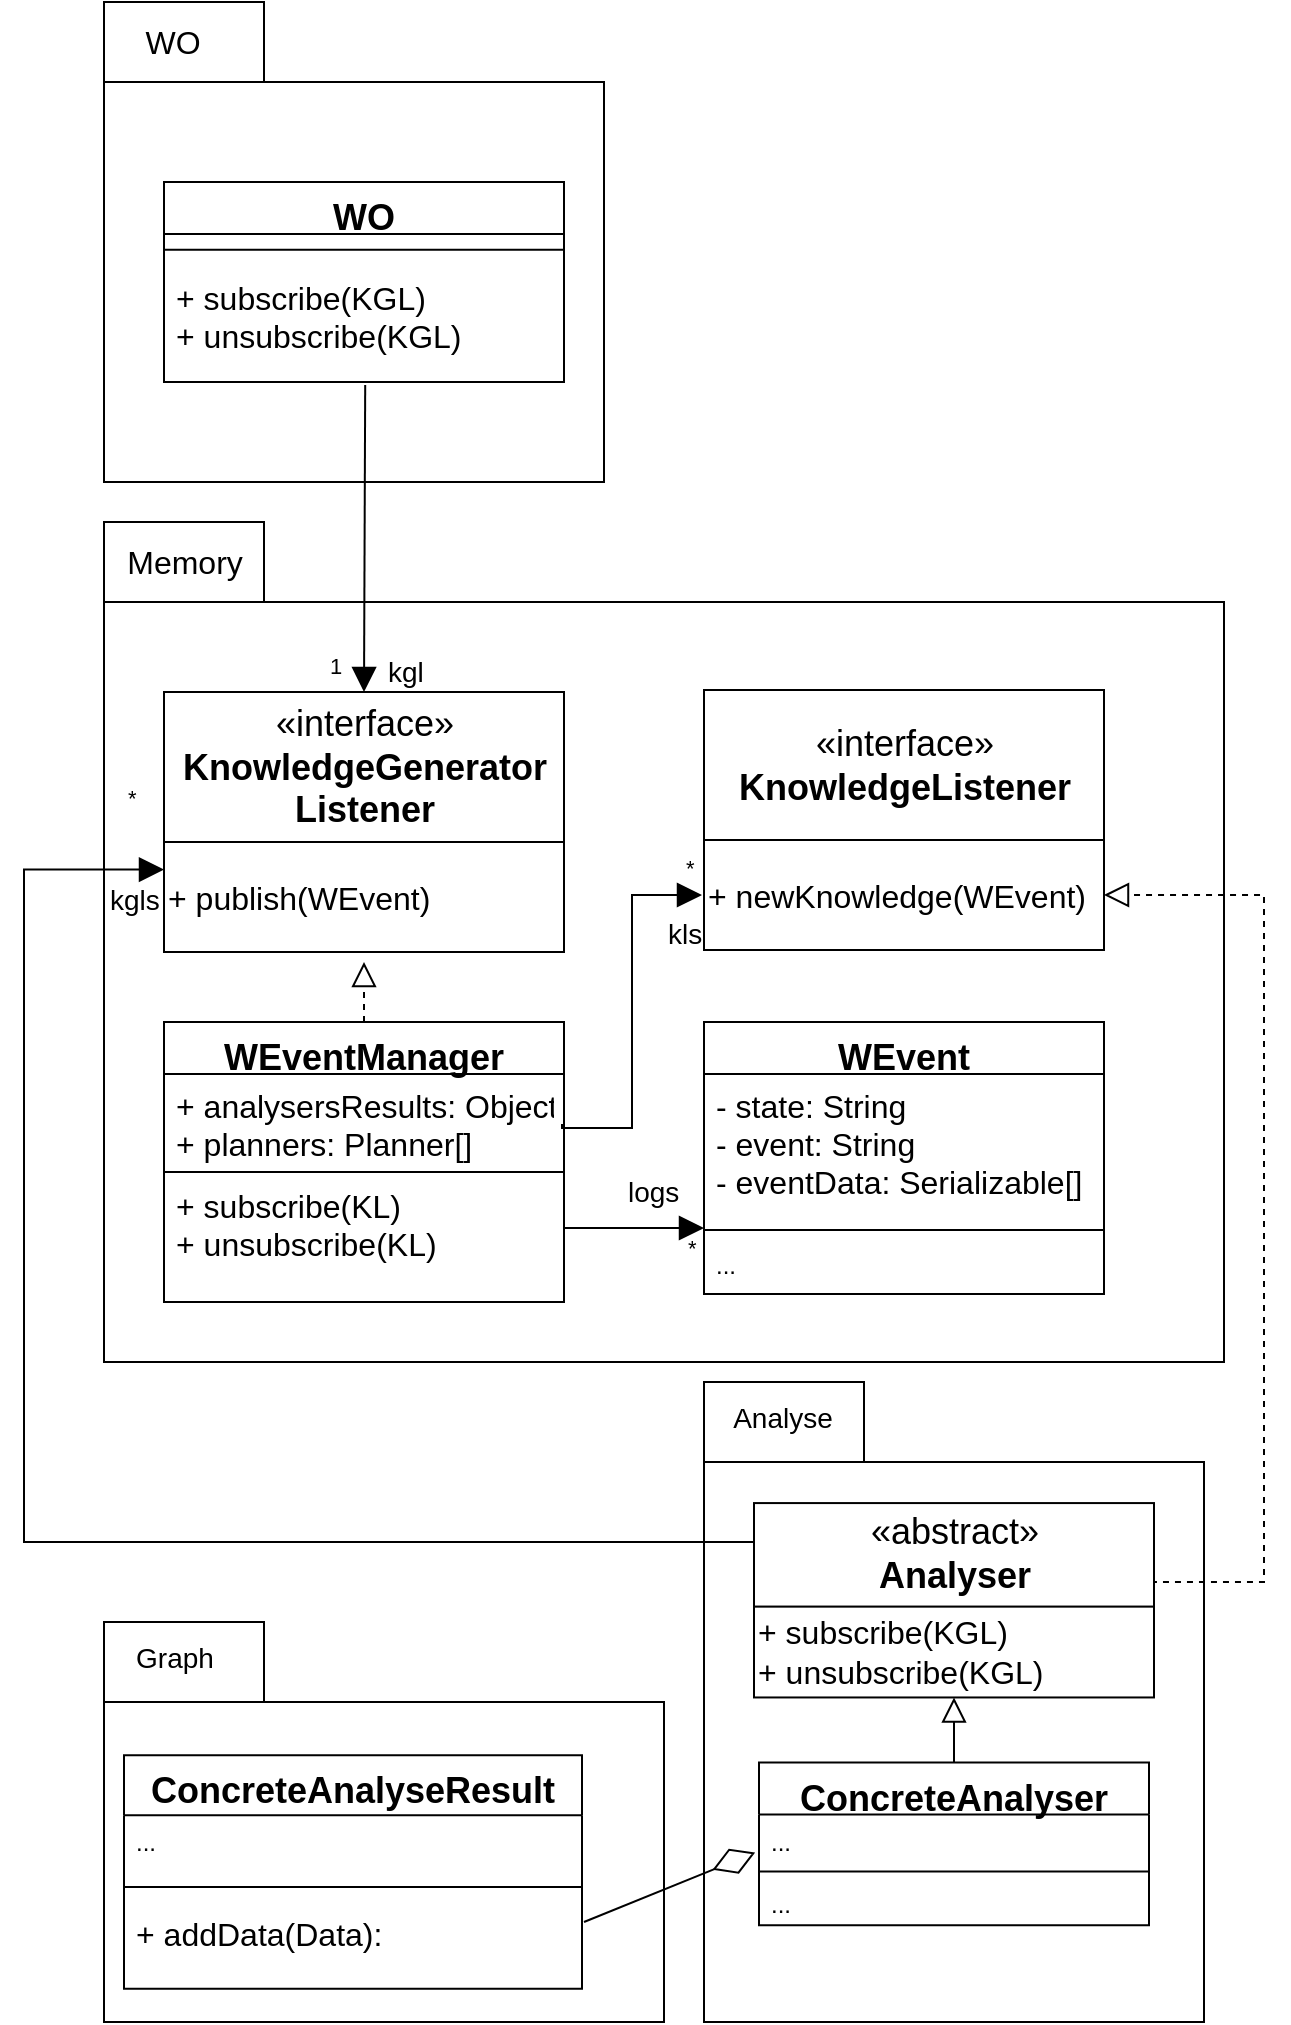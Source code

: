 <mxfile version="18.0.0" type="device"><diagram id="Yqugyijq5YlDbSkAFISn" name="Page-1"><mxGraphModel dx="1251" dy="631" grid="1" gridSize="10" guides="1" tooltips="1" connect="1" arrows="1" fold="1" page="1" pageScale="1" pageWidth="827" pageHeight="1169" math="0" shadow="0"><root><mxCell id="0"/><mxCell id="1" parent="0"/><mxCell id="Z8oiKw5DuyH3XKK-OH6--63" value="" style="group" parent="1" vertex="1" connectable="0"><mxGeometry x="400" y="840" width="280" height="200" as="geometry"/></mxCell><mxCell id="_vWEcEJ-Xst0FUTf1AmV-3" value="" style="group" parent="Z8oiKw5DuyH3XKK-OH6--63" vertex="1" connectable="0"><mxGeometry width="280" height="200" as="geometry"/></mxCell><mxCell id="Z8oiKw5DuyH3XKK-OH6--50" value="" style="shape=folder;fontStyle=1;spacingTop=10;tabWidth=80;tabHeight=40;tabPosition=left;html=1;" parent="_vWEcEJ-Xst0FUTf1AmV-3" vertex="1"><mxGeometry width="280" height="200" as="geometry"/></mxCell><mxCell id="Z8oiKw5DuyH3XKK-OH6--54" value="&lt;font style=&quot;font-size: 14px&quot;&gt;Graph&lt;/font&gt;" style="text;html=1;align=center;verticalAlign=middle;resizable=0;points=[];autosize=1;strokeColor=none;" parent="_vWEcEJ-Xst0FUTf1AmV-3" vertex="1"><mxGeometry x="10" y="8.333" width="50" height="20" as="geometry"/></mxCell><mxCell id="Z8oiKw5DuyH3XKK-OH6--46" value="ConcreteAnalyseResult" style="swimlane;fontStyle=1;align=center;verticalAlign=top;childLayout=stackLayout;horizontal=1;startSize=30;horizontalStack=0;resizeParent=1;resizeParentMax=0;resizeLast=0;collapsible=1;marginBottom=0;fontSize=18;" parent="_vWEcEJ-Xst0FUTf1AmV-3" vertex="1"><mxGeometry x="10" y="66.667" width="229" height="116.667" as="geometry"/></mxCell><mxCell id="Z8oiKw5DuyH3XKK-OH6--47" value="..." style="text;strokeColor=none;fillColor=none;align=left;verticalAlign=top;spacingLeft=4;spacingRight=4;overflow=hidden;rotatable=0;points=[[0,0.5],[1,0.5]];portConstraint=eastwest;" parent="Z8oiKw5DuyH3XKK-OH6--46" vertex="1"><mxGeometry y="30" width="229" height="28.333" as="geometry"/></mxCell><mxCell id="Z8oiKw5DuyH3XKK-OH6--48" value="" style="line;strokeWidth=1;fillColor=none;align=left;verticalAlign=middle;spacingTop=-1;spacingLeft=3;spacingRight=3;rotatable=0;labelPosition=right;points=[];portConstraint=eastwest;" parent="Z8oiKw5DuyH3XKK-OH6--46" vertex="1"><mxGeometry y="58.333" width="229" height="15" as="geometry"/></mxCell><mxCell id="Z8oiKw5DuyH3XKK-OH6--49" value="+ addData(Data):" style="text;strokeColor=none;fillColor=none;align=left;verticalAlign=top;spacingLeft=4;spacingRight=4;overflow=hidden;rotatable=0;points=[[0,0.5],[1,0.5]];portConstraint=eastwest;fontSize=16;" parent="Z8oiKw5DuyH3XKK-OH6--46" vertex="1"><mxGeometry y="73.333" width="229" height="43.333" as="geometry"/></mxCell><mxCell id="Z8oiKw5DuyH3XKK-OH6--61" value="" style="group" parent="1" vertex="1" connectable="0"><mxGeometry x="400" y="290" width="560" height="420" as="geometry"/></mxCell><mxCell id="Z8oiKw5DuyH3XKK-OH6--8" value="" style="shape=folder;fontStyle=1;spacingTop=10;tabWidth=80;tabHeight=40;tabPosition=left;html=1;" parent="Z8oiKw5DuyH3XKK-OH6--61" vertex="1"><mxGeometry width="560" height="420" as="geometry"/></mxCell><mxCell id="Z8oiKw5DuyH3XKK-OH6--9" value="&lt;font style=&quot;font-size: 16px;&quot;&gt;Memory&lt;/font&gt;" style="text;html=1;align=center;verticalAlign=middle;resizable=0;points=[];autosize=1;strokeColor=none;" parent="Z8oiKw5DuyH3XKK-OH6--61" vertex="1"><mxGeometry x="5" y="10" width="70" height="20" as="geometry"/></mxCell><mxCell id="Z8oiKw5DuyH3XKK-OH6--19" value="" style="line;strokeWidth=1;fillColor=none;align=left;verticalAlign=middle;spacingTop=-1;spacingLeft=3;spacingRight=3;rotatable=0;labelPosition=right;points=[];portConstraint=eastwest;" parent="Z8oiKw5DuyH3XKK-OH6--61" vertex="1"><mxGeometry x="30" y="320" width="200" height="10" as="geometry"/></mxCell><mxCell id="Z8oiKw5DuyH3XKK-OH6--17" value="WEventManager" style="swimlane;fontStyle=1;align=center;verticalAlign=top;childLayout=stackLayout;horizontal=1;startSize=26;horizontalStack=0;resizeParent=1;resizeParentMax=0;resizeLast=0;collapsible=1;marginBottom=0;fontSize=18;" parent="1" vertex="1"><mxGeometry x="430" y="540" width="200" height="140" as="geometry"/></mxCell><mxCell id="Z8oiKw5DuyH3XKK-OH6--18" value="+ analysersResults: Object []&#10;+ planners: Planner[]" style="text;strokeColor=none;fillColor=none;align=left;verticalAlign=top;spacingLeft=4;spacingRight=4;overflow=hidden;rotatable=0;points=[[0,0.5],[1,0.5]];portConstraint=eastwest;fontSize=16;" parent="Z8oiKw5DuyH3XKK-OH6--17" vertex="1"><mxGeometry y="26" width="200" height="50" as="geometry"/></mxCell><mxCell id="Z8oiKw5DuyH3XKK-OH6--20" value="+ subscribe(KL)&#10;+ unsubscribe(KL)&#10;" style="text;strokeColor=none;fillColor=none;align=left;verticalAlign=top;spacingLeft=4;spacingRight=4;overflow=hidden;rotatable=0;points=[[0,0.5],[1,0.5]];portConstraint=eastwest;fontSize=16;" parent="Z8oiKw5DuyH3XKK-OH6--17" vertex="1"><mxGeometry y="76" width="200" height="64" as="geometry"/></mxCell><mxCell id="Z8oiKw5DuyH3XKK-OH6--23" value="" style="group" parent="1" vertex="1" connectable="0"><mxGeometry x="430" y="375" width="200" height="130" as="geometry"/></mxCell><mxCell id="Z8oiKw5DuyH3XKK-OH6--21" value="&lt;font style=&quot;font-size: 18px;&quot;&gt;«interface»&lt;br&gt;&lt;span style=&quot;font-weight: 700&quot;&gt;KnowledgeGenerator&lt;br&gt;Listener&lt;/span&gt;&lt;/font&gt;" style="html=1;" parent="Z8oiKw5DuyH3XKK-OH6--23" vertex="1"><mxGeometry width="200" height="75" as="geometry"/></mxCell><mxCell id="Z8oiKw5DuyH3XKK-OH6--22" value="&lt;font style=&quot;font-size: 16px;&quot;&gt;+ publish(WEvent)&lt;/font&gt;" style="html=1;align=left;" parent="Z8oiKw5DuyH3XKK-OH6--23" vertex="1"><mxGeometry y="75" width="200" height="55" as="geometry"/></mxCell><mxCell id="Z8oiKw5DuyH3XKK-OH6--24" value="WEvent" style="swimlane;fontStyle=1;align=center;verticalAlign=top;childLayout=stackLayout;horizontal=1;startSize=26;horizontalStack=0;resizeParent=1;resizeParentMax=0;resizeLast=0;collapsible=1;marginBottom=0;fontSize=18;" parent="1" vertex="1"><mxGeometry x="700" y="540" width="200" height="136" as="geometry"/></mxCell><mxCell id="Z8oiKw5DuyH3XKK-OH6--25" value="- state: String&#10;- event: String&#10;- eventData: Serializable[]" style="text;strokeColor=none;fillColor=none;align=left;verticalAlign=top;spacingLeft=4;spacingRight=4;overflow=hidden;rotatable=0;points=[[0,0.5],[1,0.5]];portConstraint=eastwest;fontSize=16;" parent="Z8oiKw5DuyH3XKK-OH6--24" vertex="1"><mxGeometry y="26" width="200" height="74" as="geometry"/></mxCell><mxCell id="Z8oiKw5DuyH3XKK-OH6--26" value="" style="line;strokeWidth=1;fillColor=none;align=left;verticalAlign=middle;spacingTop=-1;spacingLeft=3;spacingRight=3;rotatable=0;labelPosition=right;points=[];portConstraint=eastwest;" parent="Z8oiKw5DuyH3XKK-OH6--24" vertex="1"><mxGeometry y="100" width="200" height="8" as="geometry"/></mxCell><mxCell id="Z8oiKw5DuyH3XKK-OH6--27" value="..." style="text;strokeColor=none;fillColor=none;align=left;verticalAlign=top;spacingLeft=4;spacingRight=4;overflow=hidden;rotatable=0;points=[[0,0.5],[1,0.5]];portConstraint=eastwest;" parent="Z8oiKw5DuyH3XKK-OH6--24" vertex="1"><mxGeometry y="108" width="200" height="28" as="geometry"/></mxCell><mxCell id="Z8oiKw5DuyH3XKK-OH6--29" value="" style="group" parent="1" vertex="1" connectable="0"><mxGeometry x="700" y="374" width="200" height="130" as="geometry"/></mxCell><mxCell id="Z8oiKw5DuyH3XKK-OH6--30" value="&lt;font style=&quot;font-size: 18px;&quot;&gt;«interface»&lt;br&gt;&lt;span style=&quot;font-weight: 700&quot;&gt;KnowledgeListener&lt;/span&gt;&lt;/font&gt;" style="html=1;" parent="Z8oiKw5DuyH3XKK-OH6--29" vertex="1"><mxGeometry width="200" height="75" as="geometry"/></mxCell><mxCell id="Z8oiKw5DuyH3XKK-OH6--31" value="&lt;font style=&quot;font-size: 16px;&quot;&gt;+ newKnowledge(WEvent)&lt;/font&gt;" style="html=1;align=left;" parent="Z8oiKw5DuyH3XKK-OH6--29" vertex="1"><mxGeometry y="75" width="200" height="55" as="geometry"/></mxCell><mxCell id="Z8oiKw5DuyH3XKK-OH6--62" value="" style="group" parent="1" vertex="1" connectable="0"><mxGeometry x="700" y="720" width="250" height="320" as="geometry"/></mxCell><mxCell id="Z8oiKw5DuyH3XKK-OH6--38" value="" style="shape=folder;fontStyle=1;spacingTop=10;tabWidth=80;tabHeight=40;tabPosition=left;html=1;" parent="Z8oiKw5DuyH3XKK-OH6--62" vertex="1"><mxGeometry width="250" height="320" as="geometry"/></mxCell><mxCell id="Z8oiKw5DuyH3XKK-OH6--39" value="&lt;font style=&quot;font-size: 14px&quot;&gt;Analyse&lt;/font&gt;" style="text;html=1;align=center;verticalAlign=middle;resizable=0;points=[];autosize=1;strokeColor=none;" parent="Z8oiKw5DuyH3XKK-OH6--62" vertex="1"><mxGeometry x="3.929" y="7.619" width="70" height="20" as="geometry"/></mxCell><mxCell id="Z8oiKw5DuyH3XKK-OH6--56" value="" style="group" parent="Z8oiKw5DuyH3XKK-OH6--62" vertex="1" connectable="0"><mxGeometry x="25" y="60.541" width="200" height="98.187" as="geometry"/></mxCell><mxCell id="Z8oiKw5DuyH3XKK-OH6--57" value="&lt;font style=&quot;font-size: 18px;&quot;&gt;«abstract»&lt;br&gt;&lt;span style=&quot;font-weight: 700&quot;&gt;Analyser&lt;/span&gt;&lt;/font&gt;" style="html=1;" parent="Z8oiKw5DuyH3XKK-OH6--56" vertex="1"><mxGeometry width="200" height="51.892" as="geometry"/></mxCell><mxCell id="JWWmPSx0xVj3vrEICYfB-15" value="" style="endArrow=block;endSize=10;endFill=0;html=1;rounded=0;exitX=0.5;exitY=0;exitDx=0;exitDy=0;entryX=0.5;entryY=1;entryDx=0;entryDy=0;" parent="Z8oiKw5DuyH3XKK-OH6--62" source="Z8oiKw5DuyH3XKK-OH6--40" target="Z8oiKw5DuyH3XKK-OH6--58" edge="1"><mxGeometry width="160" relative="1" as="geometry"><mxPoint x="-360" y="25.946" as="sourcePoint"/><mxPoint x="-200" y="25.946" as="targetPoint"/></mxGeometry></mxCell><mxCell id="Z8oiKw5DuyH3XKK-OH6--40" value="ConcreteAnalyser" style="swimlane;fontStyle=1;align=center;verticalAlign=top;childLayout=stackLayout;horizontal=1;startSize=26;horizontalStack=0;resizeParent=1;resizeParentMax=0;resizeLast=0;collapsible=1;marginBottom=0;fontSize=18;" parent="Z8oiKw5DuyH3XKK-OH6--62" vertex="1"><mxGeometry x="27.5" y="190.27" width="195" height="81.353" as="geometry"><mxRectangle x="1030" y="374" width="120" height="26" as="alternateBounds"/></mxGeometry></mxCell><mxCell id="Z8oiKw5DuyH3XKK-OH6--41" value="..." style="text;strokeColor=none;fillColor=none;align=left;verticalAlign=top;spacingLeft=4;spacingRight=4;overflow=hidden;rotatable=0;points=[[0,0.5],[1,0.5]];portConstraint=eastwest;" parent="Z8oiKw5DuyH3XKK-OH6--40" vertex="1"><mxGeometry y="26" width="195" height="25.905" as="geometry"/></mxCell><mxCell id="Z8oiKw5DuyH3XKK-OH6--42" value="" style="line;strokeWidth=1;fillColor=none;align=left;verticalAlign=middle;spacingTop=-1;spacingLeft=3;spacingRight=3;rotatable=0;labelPosition=right;points=[];portConstraint=eastwest;" parent="Z8oiKw5DuyH3XKK-OH6--40" vertex="1"><mxGeometry y="51.905" width="195" height="5.146" as="geometry"/></mxCell><mxCell id="Z8oiKw5DuyH3XKK-OH6--43" value="..." style="text;strokeColor=none;fillColor=none;align=left;verticalAlign=top;spacingLeft=4;spacingRight=4;overflow=hidden;rotatable=0;points=[[0,0.5],[1,0.5]];portConstraint=eastwest;" parent="Z8oiKw5DuyH3XKK-OH6--40" vertex="1"><mxGeometry y="57.051" width="195" height="24.303" as="geometry"/></mxCell><mxCell id="Z8oiKw5DuyH3XKK-OH6--58" value="&lt;font style=&quot;font-size: 16px;&quot;&gt;&lt;br&gt;+ subscribe(KGL)&lt;br style=&quot;padding: 0px ; margin: 0px&quot;&gt;+ unsubscribe(KGL)&lt;/font&gt;&lt;div style=&quot;padding: 0px; margin: 0px; font-size: 16px;&quot;&gt;&lt;br style=&quot;padding: 0px ; margin: 0px&quot;&gt;&lt;/div&gt;" style="html=1;align=left;" parent="Z8oiKw5DuyH3XKK-OH6--62" vertex="1"><mxGeometry x="25" y="112.323" width="200" height="45.404" as="geometry"/></mxCell><mxCell id="_vWEcEJ-Xst0FUTf1AmV-6" value="" style="shape=folder;fontStyle=1;spacingTop=10;tabWidth=80;tabHeight=40;tabPosition=left;html=1;" parent="1" vertex="1"><mxGeometry x="400" y="30" width="250" height="240" as="geometry"/></mxCell><mxCell id="_vWEcEJ-Xst0FUTf1AmV-7" value="&lt;font style=&quot;font-size: 16px;&quot;&gt;WO&lt;/font&gt;" style="text;html=1;align=center;verticalAlign=middle;resizable=0;points=[];autosize=1;strokeColor=none;" parent="1" vertex="1"><mxGeometry x="413.999" y="40.0" width="40" height="20" as="geometry"/></mxCell><mxCell id="_vWEcEJ-Xst0FUTf1AmV-11" value="WO" style="swimlane;fontStyle=1;align=center;verticalAlign=top;childLayout=stackLayout;horizontal=1;startSize=26;horizontalStack=0;resizeParent=1;resizeParentMax=0;resizeLast=0;collapsible=1;marginBottom=0;fontSize=18;" parent="1" vertex="1"><mxGeometry x="430" y="120.002" width="200" height="100.047" as="geometry"><mxRectangle x="1030" y="374" width="120" height="26" as="alternateBounds"/></mxGeometry></mxCell><mxCell id="_vWEcEJ-Xst0FUTf1AmV-13" value="" style="line;strokeWidth=1;fillColor=none;align=left;verticalAlign=middle;spacingTop=-1;spacingLeft=3;spacingRight=3;rotatable=0;labelPosition=right;points=[];portConstraint=eastwest;" parent="_vWEcEJ-Xst0FUTf1AmV-11" vertex="1"><mxGeometry y="26" width="200" height="15.857" as="geometry"/></mxCell><mxCell id="_vWEcEJ-Xst0FUTf1AmV-14" value="+ subscribe(KGL)&#10;+ unsubscribe(KGL)&#10;" style="text;strokeColor=none;fillColor=none;align=left;verticalAlign=top;spacingLeft=4;spacingRight=4;overflow=hidden;rotatable=0;points=[[0,0.5],[1,0.5]];portConstraint=eastwest;fontSize=16;" parent="_vWEcEJ-Xst0FUTf1AmV-11" vertex="1"><mxGeometry y="41.857" width="200" height="58.19" as="geometry"/></mxCell><mxCell id="JWWmPSx0xVj3vrEICYfB-8" value="&lt;font style=&quot;font-size: 14px;&quot;&gt;kgl&lt;/font&gt;" style="endArrow=block;endFill=1;html=1;align=left;verticalAlign=top;rounded=0;entryX=0.5;entryY=0;entryDx=0;entryDy=0;exitX=0.503;exitY=1.024;exitDx=0;exitDy=0;exitPerimeter=0;endSize=10;" parent="1" target="Z8oiKw5DuyH3XKK-OH6--21" edge="1" source="_vWEcEJ-Xst0FUTf1AmV-14"><mxGeometry x="0.674" y="10" relative="1" as="geometry"><mxPoint x="530" y="200" as="sourcePoint"/><mxPoint x="429" y="411.5" as="targetPoint"/><mxPoint as="offset"/></mxGeometry></mxCell><mxCell id="JWWmPSx0xVj3vrEICYfB-9" value="1" style="edgeLabel;resizable=0;html=1;align=left;verticalAlign=bottom;" parent="JWWmPSx0xVj3vrEICYfB-8" connectable="0" vertex="1"><mxGeometry x="-1" relative="1" as="geometry"><mxPoint x="-20" y="149" as="offset"/></mxGeometry></mxCell><mxCell id="JWWmPSx0xVj3vrEICYfB-11" value="&lt;font style=&quot;font-size: 14px;&quot;&gt;kgls&lt;/font&gt;" style="endArrow=block;endFill=1;html=1;edgeStyle=orthogonalEdgeStyle;align=left;verticalAlign=top;rounded=0;entryX=0;entryY=0.25;entryDx=0;entryDy=0;endSize=10;exitX=0;exitY=0.5;exitDx=0;exitDy=0;" parent="1" edge="1" source="Z8oiKw5DuyH3XKK-OH6--57"><mxGeometry x="0.926" relative="1" as="geometry"><mxPoint x="720" y="800" as="sourcePoint"/><mxPoint x="430" y="463.75" as="targetPoint"/><Array as="points"><mxPoint x="725" y="800"/><mxPoint x="360" y="800"/><mxPoint x="360" y="464"/></Array><mxPoint as="offset"/></mxGeometry></mxCell><mxCell id="JWWmPSx0xVj3vrEICYfB-12" value="*" style="edgeLabel;resizable=0;html=1;align=left;verticalAlign=bottom;" parent="JWWmPSx0xVj3vrEICYfB-11" connectable="0" vertex="1"><mxGeometry x="-1" relative="1" as="geometry"><mxPoint x="-315" y="-370" as="offset"/></mxGeometry></mxCell><mxCell id="JWWmPSx0xVj3vrEICYfB-13" value="" style="endArrow=block;dashed=1;endFill=0;endSize=10;html=1;rounded=0;exitX=1;exitY=0.5;exitDx=0;exitDy=0;entryX=1;entryY=0.5;entryDx=0;entryDy=0;edgeStyle=orthogonalEdgeStyle;" parent="1" source="Z8oiKw5DuyH3XKK-OH6--57" target="Z8oiKw5DuyH3XKK-OH6--31" edge="1"><mxGeometry width="160" relative="1" as="geometry"><mxPoint x="380" y="550" as="sourcePoint"/><mxPoint x="540" y="550" as="targetPoint"/><Array as="points"><mxPoint x="925" y="820"/><mxPoint x="980" y="820"/><mxPoint x="980" y="477"/></Array></mxGeometry></mxCell><mxCell id="JWWmPSx0xVj3vrEICYfB-14" value="" style="endArrow=block;dashed=1;endFill=0;endSize=10;html=1;rounded=0;exitX=0.5;exitY=0;exitDx=0;exitDy=0;" parent="1" source="Z8oiKw5DuyH3XKK-OH6--17" edge="1"><mxGeometry width="160" relative="1" as="geometry"><mxPoint x="380" y="550" as="sourcePoint"/><mxPoint x="530" y="510" as="targetPoint"/></mxGeometry></mxCell><mxCell id="JWWmPSx0xVj3vrEICYfB-16" value="&lt;font style=&quot;font-size: 14px;&quot;&gt;kls&lt;/font&gt;" style="endArrow=block;endFill=1;html=1;edgeStyle=orthogonalEdgeStyle;align=left;verticalAlign=top;rounded=0;exitX=1;exitY=0.5;exitDx=0;exitDy=0;entryX=0;entryY=0.5;entryDx=0;entryDy=0;endSize=10;" parent="1" edge="1"><mxGeometry x="0.785" y="-3" relative="1" as="geometry"><mxPoint x="629" y="591" as="sourcePoint"/><mxPoint x="699" y="476.5" as="targetPoint"/><mxPoint x="1" y="1" as="offset"/><Array as="points"><mxPoint x="664" y="593"/><mxPoint x="664" y="477"/></Array></mxGeometry></mxCell><mxCell id="JWWmPSx0xVj3vrEICYfB-17" value="*" style="edgeLabel;resizable=0;html=1;align=left;verticalAlign=bottom;" parent="JWWmPSx0xVj3vrEICYfB-16" connectable="0" vertex="1"><mxGeometry x="-1" relative="1" as="geometry"><mxPoint x="60" y="-120" as="offset"/></mxGeometry></mxCell><mxCell id="JWWmPSx0xVj3vrEICYfB-18" value="&lt;font style=&quot;font-size: 14px;&quot;&gt;logs&lt;/font&gt;" style="endArrow=block;endFill=1;html=1;align=left;verticalAlign=top;rounded=0;entryX=0;entryY=0.5;entryDx=0;entryDy=0;endSize=10;" parent="1" edge="1"><mxGeometry x="-0.143" y="33" relative="1" as="geometry"><mxPoint x="630" y="643" as="sourcePoint"/><mxPoint x="700" y="643" as="targetPoint"/><mxPoint as="offset"/></mxGeometry></mxCell><mxCell id="JWWmPSx0xVj3vrEICYfB-19" value="*" style="edgeLabel;resizable=0;html=1;align=left;verticalAlign=bottom;" parent="JWWmPSx0xVj3vrEICYfB-18" connectable="0" vertex="1"><mxGeometry x="-1" relative="1" as="geometry"><mxPoint x="60" y="18" as="offset"/></mxGeometry></mxCell><mxCell id="JWWmPSx0xVj3vrEICYfB-20" value="" style="endArrow=diamondThin;endFill=0;endSize=20;html=1;rounded=0;entryX=-0.01;entryY=0.734;entryDx=0;entryDy=0;entryPerimeter=0;" parent="1" target="Z8oiKw5DuyH3XKK-OH6--41" edge="1"><mxGeometry width="160" relative="1" as="geometry"><mxPoint x="640" y="990" as="sourcePoint"/><mxPoint x="510" y="760" as="targetPoint"/></mxGeometry></mxCell></root></mxGraphModel></diagram></mxfile>
